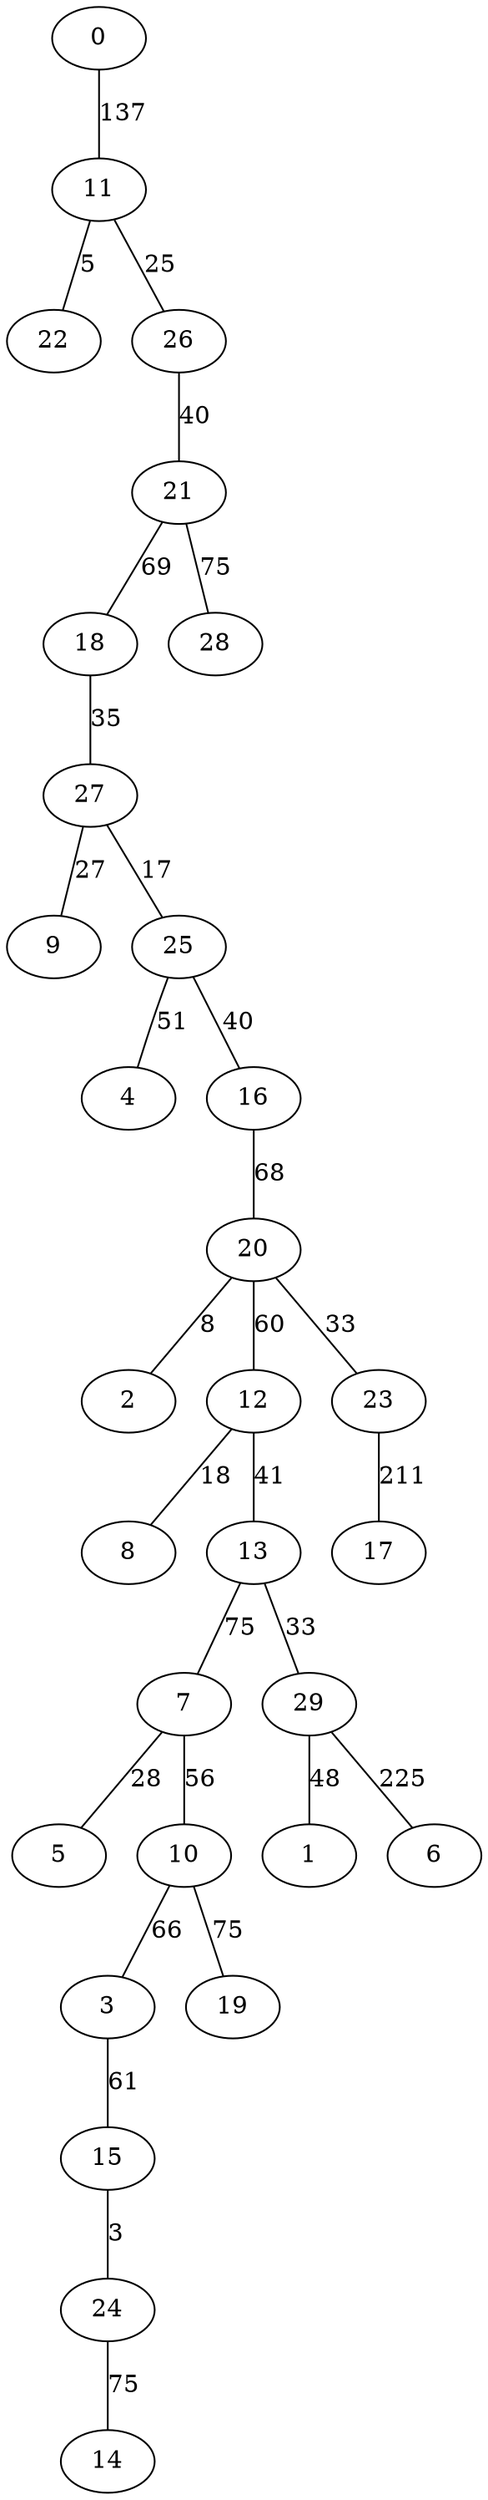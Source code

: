 strict graph G {
0;
1;
2;
3;
4;
5;
6;
7;
8;
9;
10;
11;
12;
13;
14;
15;
16;
17;
18;
19;
20;
21;
22;
23;
24;
25;
26;
27;
28;
29;
16 -- 20  [label=68];
25 -- 4  [label=51];
11 -- 26  [label=25];
20 -- 23  [label=33];
12 -- 8  [label=18];
13 -- 7  [label=75];
12 -- 13  [label=41];
10 -- 19  [label=75];
25 -- 16  [label=40];
26 -- 21  [label=40];
13 -- 29  [label=33];
18 -- 27  [label=35];
20 -- 12  [label=60];
29 -- 1  [label=48];
7 -- 10  [label=56];
21 -- 18  [label=69];
29 -- 6  [label=225];
0 -- 11  [label=137];
15 -- 24  [label=3];
21 -- 28  [label=75];
11 -- 22  [label=5];
3 -- 15  [label=61];
27 -- 25  [label=17];
7 -- 5  [label=28];
23 -- 17  [label=211];
27 -- 9  [label=27];
24 -- 14  [label=75];
20 -- 2  [label=8];
10 -- 3  [label=66];
}
